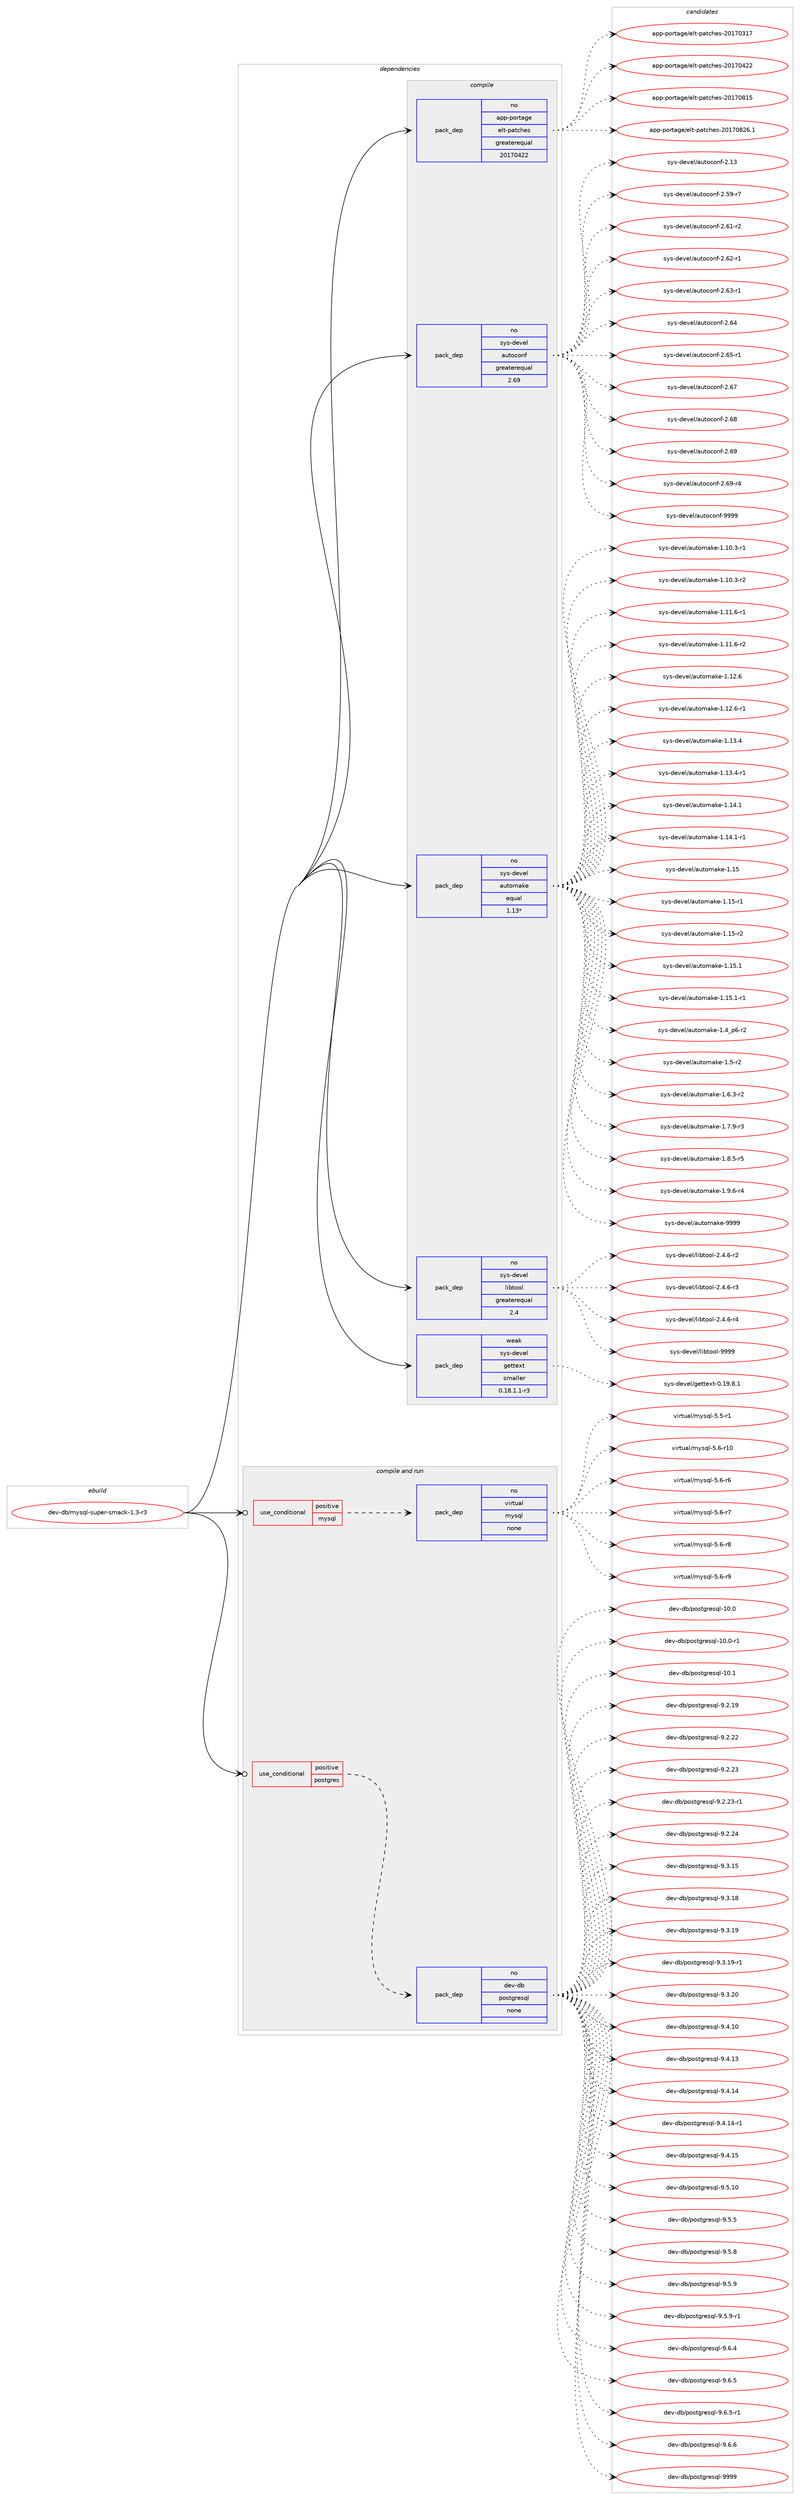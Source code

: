 digraph prolog {

# *************
# Graph options
# *************

newrank=true;
concentrate=true;
compound=true;
graph [rankdir=LR,fontname=Helvetica,fontsize=10,ranksep=1.5];#, ranksep=2.5, nodesep=0.2];
edge  [arrowhead=vee];
node  [fontname=Helvetica,fontsize=10];

# **********
# The ebuild
# **********

subgraph cluster_leftcol {
color=gray;
rank=same;
label=<<i>ebuild</i>>;
id [label="dev-db/mysql-super-smack-1.3-r3", color=red, width=4, href="../dev-db/mysql-super-smack-1.3-r3.svg"];
}

# ****************
# The dependencies
# ****************

subgraph cluster_midcol {
color=gray;
label=<<i>dependencies</i>>;
subgraph cluster_compile {
fillcolor="#eeeeee";
style=filled;
label=<<i>compile</i>>;
subgraph pack50162 {
dependency68108 [label=<<TABLE BORDER="0" CELLBORDER="1" CELLSPACING="0" CELLPADDING="4" WIDTH="220"><TR><TD ROWSPAN="6" CELLPADDING="30">pack_dep</TD></TR><TR><TD WIDTH="110">no</TD></TR><TR><TD>app-portage</TD></TR><TR><TD>elt-patches</TD></TR><TR><TD>greaterequal</TD></TR><TR><TD>20170422</TD></TR></TABLE>>, shape=none, color=blue];
}
id:e -> dependency68108:w [weight=20,style="solid",arrowhead="vee"];
subgraph pack50163 {
dependency68109 [label=<<TABLE BORDER="0" CELLBORDER="1" CELLSPACING="0" CELLPADDING="4" WIDTH="220"><TR><TD ROWSPAN="6" CELLPADDING="30">pack_dep</TD></TR><TR><TD WIDTH="110">no</TD></TR><TR><TD>sys-devel</TD></TR><TR><TD>autoconf</TD></TR><TR><TD>greaterequal</TD></TR><TR><TD>2.69</TD></TR></TABLE>>, shape=none, color=blue];
}
id:e -> dependency68109:w [weight=20,style="solid",arrowhead="vee"];
subgraph pack50164 {
dependency68110 [label=<<TABLE BORDER="0" CELLBORDER="1" CELLSPACING="0" CELLPADDING="4" WIDTH="220"><TR><TD ROWSPAN="6" CELLPADDING="30">pack_dep</TD></TR><TR><TD WIDTH="110">no</TD></TR><TR><TD>sys-devel</TD></TR><TR><TD>automake</TD></TR><TR><TD>equal</TD></TR><TR><TD>1.13*</TD></TR></TABLE>>, shape=none, color=blue];
}
id:e -> dependency68110:w [weight=20,style="solid",arrowhead="vee"];
subgraph pack50165 {
dependency68111 [label=<<TABLE BORDER="0" CELLBORDER="1" CELLSPACING="0" CELLPADDING="4" WIDTH="220"><TR><TD ROWSPAN="6" CELLPADDING="30">pack_dep</TD></TR><TR><TD WIDTH="110">no</TD></TR><TR><TD>sys-devel</TD></TR><TR><TD>libtool</TD></TR><TR><TD>greaterequal</TD></TR><TR><TD>2.4</TD></TR></TABLE>>, shape=none, color=blue];
}
id:e -> dependency68111:w [weight=20,style="solid",arrowhead="vee"];
subgraph pack50166 {
dependency68112 [label=<<TABLE BORDER="0" CELLBORDER="1" CELLSPACING="0" CELLPADDING="4" WIDTH="220"><TR><TD ROWSPAN="6" CELLPADDING="30">pack_dep</TD></TR><TR><TD WIDTH="110">weak</TD></TR><TR><TD>sys-devel</TD></TR><TR><TD>gettext</TD></TR><TR><TD>smaller</TD></TR><TR><TD>0.18.1.1-r3</TD></TR></TABLE>>, shape=none, color=blue];
}
id:e -> dependency68112:w [weight=20,style="solid",arrowhead="vee"];
}
subgraph cluster_compileandrun {
fillcolor="#eeeeee";
style=filled;
label=<<i>compile and run</i>>;
subgraph cond16436 {
dependency68113 [label=<<TABLE BORDER="0" CELLBORDER="1" CELLSPACING="0" CELLPADDING="4"><TR><TD ROWSPAN="3" CELLPADDING="10">use_conditional</TD></TR><TR><TD>positive</TD></TR><TR><TD>mysql</TD></TR></TABLE>>, shape=none, color=red];
subgraph pack50167 {
dependency68114 [label=<<TABLE BORDER="0" CELLBORDER="1" CELLSPACING="0" CELLPADDING="4" WIDTH="220"><TR><TD ROWSPAN="6" CELLPADDING="30">pack_dep</TD></TR><TR><TD WIDTH="110">no</TD></TR><TR><TD>virtual</TD></TR><TR><TD>mysql</TD></TR><TR><TD>none</TD></TR><TR><TD></TD></TR></TABLE>>, shape=none, color=blue];
}
dependency68113:e -> dependency68114:w [weight=20,style="dashed",arrowhead="vee"];
}
id:e -> dependency68113:w [weight=20,style="solid",arrowhead="odotvee"];
subgraph cond16437 {
dependency68115 [label=<<TABLE BORDER="0" CELLBORDER="1" CELLSPACING="0" CELLPADDING="4"><TR><TD ROWSPAN="3" CELLPADDING="10">use_conditional</TD></TR><TR><TD>positive</TD></TR><TR><TD>postgres</TD></TR></TABLE>>, shape=none, color=red];
subgraph pack50168 {
dependency68116 [label=<<TABLE BORDER="0" CELLBORDER="1" CELLSPACING="0" CELLPADDING="4" WIDTH="220"><TR><TD ROWSPAN="6" CELLPADDING="30">pack_dep</TD></TR><TR><TD WIDTH="110">no</TD></TR><TR><TD>dev-db</TD></TR><TR><TD>postgresql</TD></TR><TR><TD>none</TD></TR><TR><TD></TD></TR></TABLE>>, shape=none, color=blue];
}
dependency68115:e -> dependency68116:w [weight=20,style="dashed",arrowhead="vee"];
}
id:e -> dependency68115:w [weight=20,style="solid",arrowhead="odotvee"];
}
subgraph cluster_run {
fillcolor="#eeeeee";
style=filled;
label=<<i>run</i>>;
}
}

# **************
# The candidates
# **************

subgraph cluster_choices {
rank=same;
color=gray;
label=<<i>candidates</i>>;

subgraph choice50162 {
color=black;
nodesep=1;
choice97112112451121111141169710310147101108116451129711699104101115455048495548514955 [label="app-portage/elt-patches-20170317", color=red, width=4,href="../app-portage/elt-patches-20170317.svg"];
choice97112112451121111141169710310147101108116451129711699104101115455048495548525050 [label="app-portage/elt-patches-20170422", color=red, width=4,href="../app-portage/elt-patches-20170422.svg"];
choice97112112451121111141169710310147101108116451129711699104101115455048495548564953 [label="app-portage/elt-patches-20170815", color=red, width=4,href="../app-portage/elt-patches-20170815.svg"];
choice971121124511211111411697103101471011081164511297116991041011154550484955485650544649 [label="app-portage/elt-patches-20170826.1", color=red, width=4,href="../app-portage/elt-patches-20170826.1.svg"];
dependency68108:e -> choice97112112451121111141169710310147101108116451129711699104101115455048495548514955:w [style=dotted,weight="100"];
dependency68108:e -> choice97112112451121111141169710310147101108116451129711699104101115455048495548525050:w [style=dotted,weight="100"];
dependency68108:e -> choice97112112451121111141169710310147101108116451129711699104101115455048495548564953:w [style=dotted,weight="100"];
dependency68108:e -> choice971121124511211111411697103101471011081164511297116991041011154550484955485650544649:w [style=dotted,weight="100"];
}
subgraph choice50163 {
color=black;
nodesep=1;
choice115121115451001011181011084797117116111991111101024550464951 [label="sys-devel/autoconf-2.13", color=red, width=4,href="../sys-devel/autoconf-2.13.svg"];
choice1151211154510010111810110847971171161119911111010245504653574511455 [label="sys-devel/autoconf-2.59-r7", color=red, width=4,href="../sys-devel/autoconf-2.59-r7.svg"];
choice1151211154510010111810110847971171161119911111010245504654494511450 [label="sys-devel/autoconf-2.61-r2", color=red, width=4,href="../sys-devel/autoconf-2.61-r2.svg"];
choice1151211154510010111810110847971171161119911111010245504654504511449 [label="sys-devel/autoconf-2.62-r1", color=red, width=4,href="../sys-devel/autoconf-2.62-r1.svg"];
choice1151211154510010111810110847971171161119911111010245504654514511449 [label="sys-devel/autoconf-2.63-r1", color=red, width=4,href="../sys-devel/autoconf-2.63-r1.svg"];
choice115121115451001011181011084797117116111991111101024550465452 [label="sys-devel/autoconf-2.64", color=red, width=4,href="../sys-devel/autoconf-2.64.svg"];
choice1151211154510010111810110847971171161119911111010245504654534511449 [label="sys-devel/autoconf-2.65-r1", color=red, width=4,href="../sys-devel/autoconf-2.65-r1.svg"];
choice115121115451001011181011084797117116111991111101024550465455 [label="sys-devel/autoconf-2.67", color=red, width=4,href="../sys-devel/autoconf-2.67.svg"];
choice115121115451001011181011084797117116111991111101024550465456 [label="sys-devel/autoconf-2.68", color=red, width=4,href="../sys-devel/autoconf-2.68.svg"];
choice115121115451001011181011084797117116111991111101024550465457 [label="sys-devel/autoconf-2.69", color=red, width=4,href="../sys-devel/autoconf-2.69.svg"];
choice1151211154510010111810110847971171161119911111010245504654574511452 [label="sys-devel/autoconf-2.69-r4", color=red, width=4,href="../sys-devel/autoconf-2.69-r4.svg"];
choice115121115451001011181011084797117116111991111101024557575757 [label="sys-devel/autoconf-9999", color=red, width=4,href="../sys-devel/autoconf-9999.svg"];
dependency68109:e -> choice115121115451001011181011084797117116111991111101024550464951:w [style=dotted,weight="100"];
dependency68109:e -> choice1151211154510010111810110847971171161119911111010245504653574511455:w [style=dotted,weight="100"];
dependency68109:e -> choice1151211154510010111810110847971171161119911111010245504654494511450:w [style=dotted,weight="100"];
dependency68109:e -> choice1151211154510010111810110847971171161119911111010245504654504511449:w [style=dotted,weight="100"];
dependency68109:e -> choice1151211154510010111810110847971171161119911111010245504654514511449:w [style=dotted,weight="100"];
dependency68109:e -> choice115121115451001011181011084797117116111991111101024550465452:w [style=dotted,weight="100"];
dependency68109:e -> choice1151211154510010111810110847971171161119911111010245504654534511449:w [style=dotted,weight="100"];
dependency68109:e -> choice115121115451001011181011084797117116111991111101024550465455:w [style=dotted,weight="100"];
dependency68109:e -> choice115121115451001011181011084797117116111991111101024550465456:w [style=dotted,weight="100"];
dependency68109:e -> choice115121115451001011181011084797117116111991111101024550465457:w [style=dotted,weight="100"];
dependency68109:e -> choice1151211154510010111810110847971171161119911111010245504654574511452:w [style=dotted,weight="100"];
dependency68109:e -> choice115121115451001011181011084797117116111991111101024557575757:w [style=dotted,weight="100"];
}
subgraph choice50164 {
color=black;
nodesep=1;
choice11512111545100101118101108479711711611110997107101454946494846514511449 [label="sys-devel/automake-1.10.3-r1", color=red, width=4,href="../sys-devel/automake-1.10.3-r1.svg"];
choice11512111545100101118101108479711711611110997107101454946494846514511450 [label="sys-devel/automake-1.10.3-r2", color=red, width=4,href="../sys-devel/automake-1.10.3-r2.svg"];
choice11512111545100101118101108479711711611110997107101454946494946544511449 [label="sys-devel/automake-1.11.6-r1", color=red, width=4,href="../sys-devel/automake-1.11.6-r1.svg"];
choice11512111545100101118101108479711711611110997107101454946494946544511450 [label="sys-devel/automake-1.11.6-r2", color=red, width=4,href="../sys-devel/automake-1.11.6-r2.svg"];
choice1151211154510010111810110847971171161111099710710145494649504654 [label="sys-devel/automake-1.12.6", color=red, width=4,href="../sys-devel/automake-1.12.6.svg"];
choice11512111545100101118101108479711711611110997107101454946495046544511449 [label="sys-devel/automake-1.12.6-r1", color=red, width=4,href="../sys-devel/automake-1.12.6-r1.svg"];
choice1151211154510010111810110847971171161111099710710145494649514652 [label="sys-devel/automake-1.13.4", color=red, width=4,href="../sys-devel/automake-1.13.4.svg"];
choice11512111545100101118101108479711711611110997107101454946495146524511449 [label="sys-devel/automake-1.13.4-r1", color=red, width=4,href="../sys-devel/automake-1.13.4-r1.svg"];
choice1151211154510010111810110847971171161111099710710145494649524649 [label="sys-devel/automake-1.14.1", color=red, width=4,href="../sys-devel/automake-1.14.1.svg"];
choice11512111545100101118101108479711711611110997107101454946495246494511449 [label="sys-devel/automake-1.14.1-r1", color=red, width=4,href="../sys-devel/automake-1.14.1-r1.svg"];
choice115121115451001011181011084797117116111109971071014549464953 [label="sys-devel/automake-1.15", color=red, width=4,href="../sys-devel/automake-1.15.svg"];
choice1151211154510010111810110847971171161111099710710145494649534511449 [label="sys-devel/automake-1.15-r1", color=red, width=4,href="../sys-devel/automake-1.15-r1.svg"];
choice1151211154510010111810110847971171161111099710710145494649534511450 [label="sys-devel/automake-1.15-r2", color=red, width=4,href="../sys-devel/automake-1.15-r2.svg"];
choice1151211154510010111810110847971171161111099710710145494649534649 [label="sys-devel/automake-1.15.1", color=red, width=4,href="../sys-devel/automake-1.15.1.svg"];
choice11512111545100101118101108479711711611110997107101454946495346494511449 [label="sys-devel/automake-1.15.1-r1", color=red, width=4,href="../sys-devel/automake-1.15.1-r1.svg"];
choice115121115451001011181011084797117116111109971071014549465295112544511450 [label="sys-devel/automake-1.4_p6-r2", color=red, width=4,href="../sys-devel/automake-1.4_p6-r2.svg"];
choice11512111545100101118101108479711711611110997107101454946534511450 [label="sys-devel/automake-1.5-r2", color=red, width=4,href="../sys-devel/automake-1.5-r2.svg"];
choice115121115451001011181011084797117116111109971071014549465446514511450 [label="sys-devel/automake-1.6.3-r2", color=red, width=4,href="../sys-devel/automake-1.6.3-r2.svg"];
choice115121115451001011181011084797117116111109971071014549465546574511451 [label="sys-devel/automake-1.7.9-r3", color=red, width=4,href="../sys-devel/automake-1.7.9-r3.svg"];
choice115121115451001011181011084797117116111109971071014549465646534511453 [label="sys-devel/automake-1.8.5-r5", color=red, width=4,href="../sys-devel/automake-1.8.5-r5.svg"];
choice115121115451001011181011084797117116111109971071014549465746544511452 [label="sys-devel/automake-1.9.6-r4", color=red, width=4,href="../sys-devel/automake-1.9.6-r4.svg"];
choice115121115451001011181011084797117116111109971071014557575757 [label="sys-devel/automake-9999", color=red, width=4,href="../sys-devel/automake-9999.svg"];
dependency68110:e -> choice11512111545100101118101108479711711611110997107101454946494846514511449:w [style=dotted,weight="100"];
dependency68110:e -> choice11512111545100101118101108479711711611110997107101454946494846514511450:w [style=dotted,weight="100"];
dependency68110:e -> choice11512111545100101118101108479711711611110997107101454946494946544511449:w [style=dotted,weight="100"];
dependency68110:e -> choice11512111545100101118101108479711711611110997107101454946494946544511450:w [style=dotted,weight="100"];
dependency68110:e -> choice1151211154510010111810110847971171161111099710710145494649504654:w [style=dotted,weight="100"];
dependency68110:e -> choice11512111545100101118101108479711711611110997107101454946495046544511449:w [style=dotted,weight="100"];
dependency68110:e -> choice1151211154510010111810110847971171161111099710710145494649514652:w [style=dotted,weight="100"];
dependency68110:e -> choice11512111545100101118101108479711711611110997107101454946495146524511449:w [style=dotted,weight="100"];
dependency68110:e -> choice1151211154510010111810110847971171161111099710710145494649524649:w [style=dotted,weight="100"];
dependency68110:e -> choice11512111545100101118101108479711711611110997107101454946495246494511449:w [style=dotted,weight="100"];
dependency68110:e -> choice115121115451001011181011084797117116111109971071014549464953:w [style=dotted,weight="100"];
dependency68110:e -> choice1151211154510010111810110847971171161111099710710145494649534511449:w [style=dotted,weight="100"];
dependency68110:e -> choice1151211154510010111810110847971171161111099710710145494649534511450:w [style=dotted,weight="100"];
dependency68110:e -> choice1151211154510010111810110847971171161111099710710145494649534649:w [style=dotted,weight="100"];
dependency68110:e -> choice11512111545100101118101108479711711611110997107101454946495346494511449:w [style=dotted,weight="100"];
dependency68110:e -> choice115121115451001011181011084797117116111109971071014549465295112544511450:w [style=dotted,weight="100"];
dependency68110:e -> choice11512111545100101118101108479711711611110997107101454946534511450:w [style=dotted,weight="100"];
dependency68110:e -> choice115121115451001011181011084797117116111109971071014549465446514511450:w [style=dotted,weight="100"];
dependency68110:e -> choice115121115451001011181011084797117116111109971071014549465546574511451:w [style=dotted,weight="100"];
dependency68110:e -> choice115121115451001011181011084797117116111109971071014549465646534511453:w [style=dotted,weight="100"];
dependency68110:e -> choice115121115451001011181011084797117116111109971071014549465746544511452:w [style=dotted,weight="100"];
dependency68110:e -> choice115121115451001011181011084797117116111109971071014557575757:w [style=dotted,weight="100"];
}
subgraph choice50165 {
color=black;
nodesep=1;
choice1151211154510010111810110847108105981161111111084550465246544511450 [label="sys-devel/libtool-2.4.6-r2", color=red, width=4,href="../sys-devel/libtool-2.4.6-r2.svg"];
choice1151211154510010111810110847108105981161111111084550465246544511451 [label="sys-devel/libtool-2.4.6-r3", color=red, width=4,href="../sys-devel/libtool-2.4.6-r3.svg"];
choice1151211154510010111810110847108105981161111111084550465246544511452 [label="sys-devel/libtool-2.4.6-r4", color=red, width=4,href="../sys-devel/libtool-2.4.6-r4.svg"];
choice1151211154510010111810110847108105981161111111084557575757 [label="sys-devel/libtool-9999", color=red, width=4,href="../sys-devel/libtool-9999.svg"];
dependency68111:e -> choice1151211154510010111810110847108105981161111111084550465246544511450:w [style=dotted,weight="100"];
dependency68111:e -> choice1151211154510010111810110847108105981161111111084550465246544511451:w [style=dotted,weight="100"];
dependency68111:e -> choice1151211154510010111810110847108105981161111111084550465246544511452:w [style=dotted,weight="100"];
dependency68111:e -> choice1151211154510010111810110847108105981161111111084557575757:w [style=dotted,weight="100"];
}
subgraph choice50166 {
color=black;
nodesep=1;
choice1151211154510010111810110847103101116116101120116454846495746564649 [label="sys-devel/gettext-0.19.8.1", color=red, width=4,href="../sys-devel/gettext-0.19.8.1.svg"];
dependency68112:e -> choice1151211154510010111810110847103101116116101120116454846495746564649:w [style=dotted,weight="100"];
}
subgraph choice50167 {
color=black;
nodesep=1;
choice1181051141161179710847109121115113108455346534511449 [label="virtual/mysql-5.5-r1", color=red, width=4,href="../virtual/mysql-5.5-r1.svg"];
choice118105114116117971084710912111511310845534654451144948 [label="virtual/mysql-5.6-r10", color=red, width=4,href="../virtual/mysql-5.6-r10.svg"];
choice1181051141161179710847109121115113108455346544511454 [label="virtual/mysql-5.6-r6", color=red, width=4,href="../virtual/mysql-5.6-r6.svg"];
choice1181051141161179710847109121115113108455346544511455 [label="virtual/mysql-5.6-r7", color=red, width=4,href="../virtual/mysql-5.6-r7.svg"];
choice1181051141161179710847109121115113108455346544511456 [label="virtual/mysql-5.6-r8", color=red, width=4,href="../virtual/mysql-5.6-r8.svg"];
choice1181051141161179710847109121115113108455346544511457 [label="virtual/mysql-5.6-r9", color=red, width=4,href="../virtual/mysql-5.6-r9.svg"];
dependency68114:e -> choice1181051141161179710847109121115113108455346534511449:w [style=dotted,weight="100"];
dependency68114:e -> choice118105114116117971084710912111511310845534654451144948:w [style=dotted,weight="100"];
dependency68114:e -> choice1181051141161179710847109121115113108455346544511454:w [style=dotted,weight="100"];
dependency68114:e -> choice1181051141161179710847109121115113108455346544511455:w [style=dotted,weight="100"];
dependency68114:e -> choice1181051141161179710847109121115113108455346544511456:w [style=dotted,weight="100"];
dependency68114:e -> choice1181051141161179710847109121115113108455346544511457:w [style=dotted,weight="100"];
}
subgraph choice50168 {
color=black;
nodesep=1;
choice1001011184510098471121111151161031141011151131084549484648 [label="dev-db/postgresql-10.0", color=red, width=4,href="../dev-db/postgresql-10.0.svg"];
choice10010111845100984711211111511610311410111511310845494846484511449 [label="dev-db/postgresql-10.0-r1", color=red, width=4,href="../dev-db/postgresql-10.0-r1.svg"];
choice1001011184510098471121111151161031141011151131084549484649 [label="dev-db/postgresql-10.1", color=red, width=4,href="../dev-db/postgresql-10.1.svg"];
choice10010111845100984711211111511610311410111511310845574650464957 [label="dev-db/postgresql-9.2.19", color=red, width=4,href="../dev-db/postgresql-9.2.19.svg"];
choice10010111845100984711211111511610311410111511310845574650465050 [label="dev-db/postgresql-9.2.22", color=red, width=4,href="../dev-db/postgresql-9.2.22.svg"];
choice10010111845100984711211111511610311410111511310845574650465051 [label="dev-db/postgresql-9.2.23", color=red, width=4,href="../dev-db/postgresql-9.2.23.svg"];
choice100101118451009847112111115116103114101115113108455746504650514511449 [label="dev-db/postgresql-9.2.23-r1", color=red, width=4,href="../dev-db/postgresql-9.2.23-r1.svg"];
choice10010111845100984711211111511610311410111511310845574650465052 [label="dev-db/postgresql-9.2.24", color=red, width=4,href="../dev-db/postgresql-9.2.24.svg"];
choice10010111845100984711211111511610311410111511310845574651464953 [label="dev-db/postgresql-9.3.15", color=red, width=4,href="../dev-db/postgresql-9.3.15.svg"];
choice10010111845100984711211111511610311410111511310845574651464956 [label="dev-db/postgresql-9.3.18", color=red, width=4,href="../dev-db/postgresql-9.3.18.svg"];
choice10010111845100984711211111511610311410111511310845574651464957 [label="dev-db/postgresql-9.3.19", color=red, width=4,href="../dev-db/postgresql-9.3.19.svg"];
choice100101118451009847112111115116103114101115113108455746514649574511449 [label="dev-db/postgresql-9.3.19-r1", color=red, width=4,href="../dev-db/postgresql-9.3.19-r1.svg"];
choice10010111845100984711211111511610311410111511310845574651465048 [label="dev-db/postgresql-9.3.20", color=red, width=4,href="../dev-db/postgresql-9.3.20.svg"];
choice10010111845100984711211111511610311410111511310845574652464948 [label="dev-db/postgresql-9.4.10", color=red, width=4,href="../dev-db/postgresql-9.4.10.svg"];
choice10010111845100984711211111511610311410111511310845574652464951 [label="dev-db/postgresql-9.4.13", color=red, width=4,href="../dev-db/postgresql-9.4.13.svg"];
choice10010111845100984711211111511610311410111511310845574652464952 [label="dev-db/postgresql-9.4.14", color=red, width=4,href="../dev-db/postgresql-9.4.14.svg"];
choice100101118451009847112111115116103114101115113108455746524649524511449 [label="dev-db/postgresql-9.4.14-r1", color=red, width=4,href="../dev-db/postgresql-9.4.14-r1.svg"];
choice10010111845100984711211111511610311410111511310845574652464953 [label="dev-db/postgresql-9.4.15", color=red, width=4,href="../dev-db/postgresql-9.4.15.svg"];
choice10010111845100984711211111511610311410111511310845574653464948 [label="dev-db/postgresql-9.5.10", color=red, width=4,href="../dev-db/postgresql-9.5.10.svg"];
choice100101118451009847112111115116103114101115113108455746534653 [label="dev-db/postgresql-9.5.5", color=red, width=4,href="../dev-db/postgresql-9.5.5.svg"];
choice100101118451009847112111115116103114101115113108455746534656 [label="dev-db/postgresql-9.5.8", color=red, width=4,href="../dev-db/postgresql-9.5.8.svg"];
choice100101118451009847112111115116103114101115113108455746534657 [label="dev-db/postgresql-9.5.9", color=red, width=4,href="../dev-db/postgresql-9.5.9.svg"];
choice1001011184510098471121111151161031141011151131084557465346574511449 [label="dev-db/postgresql-9.5.9-r1", color=red, width=4,href="../dev-db/postgresql-9.5.9-r1.svg"];
choice100101118451009847112111115116103114101115113108455746544652 [label="dev-db/postgresql-9.6.4", color=red, width=4,href="../dev-db/postgresql-9.6.4.svg"];
choice100101118451009847112111115116103114101115113108455746544653 [label="dev-db/postgresql-9.6.5", color=red, width=4,href="../dev-db/postgresql-9.6.5.svg"];
choice1001011184510098471121111151161031141011151131084557465446534511449 [label="dev-db/postgresql-9.6.5-r1", color=red, width=4,href="../dev-db/postgresql-9.6.5-r1.svg"];
choice100101118451009847112111115116103114101115113108455746544654 [label="dev-db/postgresql-9.6.6", color=red, width=4,href="../dev-db/postgresql-9.6.6.svg"];
choice1001011184510098471121111151161031141011151131084557575757 [label="dev-db/postgresql-9999", color=red, width=4,href="../dev-db/postgresql-9999.svg"];
dependency68116:e -> choice1001011184510098471121111151161031141011151131084549484648:w [style=dotted,weight="100"];
dependency68116:e -> choice10010111845100984711211111511610311410111511310845494846484511449:w [style=dotted,weight="100"];
dependency68116:e -> choice1001011184510098471121111151161031141011151131084549484649:w [style=dotted,weight="100"];
dependency68116:e -> choice10010111845100984711211111511610311410111511310845574650464957:w [style=dotted,weight="100"];
dependency68116:e -> choice10010111845100984711211111511610311410111511310845574650465050:w [style=dotted,weight="100"];
dependency68116:e -> choice10010111845100984711211111511610311410111511310845574650465051:w [style=dotted,weight="100"];
dependency68116:e -> choice100101118451009847112111115116103114101115113108455746504650514511449:w [style=dotted,weight="100"];
dependency68116:e -> choice10010111845100984711211111511610311410111511310845574650465052:w [style=dotted,weight="100"];
dependency68116:e -> choice10010111845100984711211111511610311410111511310845574651464953:w [style=dotted,weight="100"];
dependency68116:e -> choice10010111845100984711211111511610311410111511310845574651464956:w [style=dotted,weight="100"];
dependency68116:e -> choice10010111845100984711211111511610311410111511310845574651464957:w [style=dotted,weight="100"];
dependency68116:e -> choice100101118451009847112111115116103114101115113108455746514649574511449:w [style=dotted,weight="100"];
dependency68116:e -> choice10010111845100984711211111511610311410111511310845574651465048:w [style=dotted,weight="100"];
dependency68116:e -> choice10010111845100984711211111511610311410111511310845574652464948:w [style=dotted,weight="100"];
dependency68116:e -> choice10010111845100984711211111511610311410111511310845574652464951:w [style=dotted,weight="100"];
dependency68116:e -> choice10010111845100984711211111511610311410111511310845574652464952:w [style=dotted,weight="100"];
dependency68116:e -> choice100101118451009847112111115116103114101115113108455746524649524511449:w [style=dotted,weight="100"];
dependency68116:e -> choice10010111845100984711211111511610311410111511310845574652464953:w [style=dotted,weight="100"];
dependency68116:e -> choice10010111845100984711211111511610311410111511310845574653464948:w [style=dotted,weight="100"];
dependency68116:e -> choice100101118451009847112111115116103114101115113108455746534653:w [style=dotted,weight="100"];
dependency68116:e -> choice100101118451009847112111115116103114101115113108455746534656:w [style=dotted,weight="100"];
dependency68116:e -> choice100101118451009847112111115116103114101115113108455746534657:w [style=dotted,weight="100"];
dependency68116:e -> choice1001011184510098471121111151161031141011151131084557465346574511449:w [style=dotted,weight="100"];
dependency68116:e -> choice100101118451009847112111115116103114101115113108455746544652:w [style=dotted,weight="100"];
dependency68116:e -> choice100101118451009847112111115116103114101115113108455746544653:w [style=dotted,weight="100"];
dependency68116:e -> choice1001011184510098471121111151161031141011151131084557465446534511449:w [style=dotted,weight="100"];
dependency68116:e -> choice100101118451009847112111115116103114101115113108455746544654:w [style=dotted,weight="100"];
dependency68116:e -> choice1001011184510098471121111151161031141011151131084557575757:w [style=dotted,weight="100"];
}
}

}
